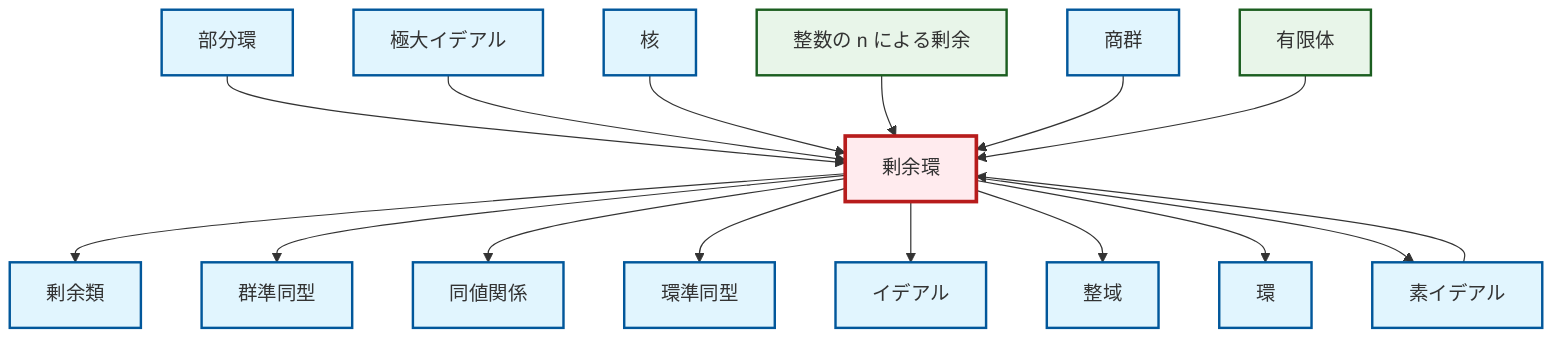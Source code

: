 graph TD
    classDef definition fill:#e1f5fe,stroke:#01579b,stroke-width:2px
    classDef theorem fill:#f3e5f5,stroke:#4a148c,stroke-width:2px
    classDef axiom fill:#fff3e0,stroke:#e65100,stroke-width:2px
    classDef example fill:#e8f5e9,stroke:#1b5e20,stroke-width:2px
    classDef current fill:#ffebee,stroke:#b71c1c,stroke-width:3px
    def-maximal-ideal["極大イデアル"]:::definition
    def-kernel["核"]:::definition
    def-prime-ideal["素イデアル"]:::definition
    def-homomorphism["群準同型"]:::definition
    def-ring-homomorphism["環準同型"]:::definition
    def-ring["環"]:::definition
    def-ideal["イデアル"]:::definition
    def-subring["部分環"]:::definition
    def-quotient-ring["剰余環"]:::definition
    def-quotient-group["商群"]:::definition
    def-equivalence-relation["同値関係"]:::definition
    def-integral-domain["整域"]:::definition
    ex-quotient-integers-mod-n["整数の n による剰余"]:::example
    def-coset["剰余類"]:::definition
    ex-finite-field["有限体"]:::example
    def-quotient-ring --> def-coset
    def-quotient-ring --> def-homomorphism
    def-subring --> def-quotient-ring
    def-maximal-ideal --> def-quotient-ring
    def-quotient-ring --> def-equivalence-relation
    def-quotient-ring --> def-ring-homomorphism
    def-kernel --> def-quotient-ring
    ex-quotient-integers-mod-n --> def-quotient-ring
    def-quotient-ring --> def-ideal
    def-quotient-group --> def-quotient-ring
    def-quotient-ring --> def-integral-domain
    def-quotient-ring --> def-ring
    def-prime-ideal --> def-quotient-ring
    def-quotient-ring --> def-prime-ideal
    ex-finite-field --> def-quotient-ring
    class def-quotient-ring current